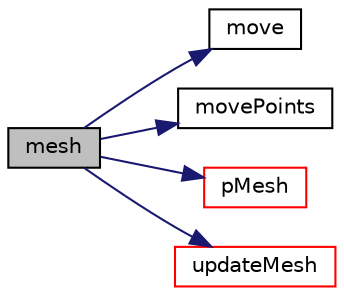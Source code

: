 digraph "mesh"
{
  bgcolor="transparent";
  edge [fontname="Helvetica",fontsize="10",labelfontname="Helvetica",labelfontsize="10"];
  node [fontname="Helvetica",fontsize="10",shape=record];
  rankdir="LR";
  Node1 [label="mesh",height=0.2,width=0.4,color="black", fillcolor="grey75", style="filled", fontcolor="black"];
  Node1 -> Node2 [color="midnightblue",fontsize="10",style="solid",fontname="Helvetica"];
  Node2 [label="move",height=0.2,width=0.4,color="black",URL="$a00717.html#a64b1cbd13b9ebac705eafac7fb32cdd4",tooltip="Move mesh using current pointDisplacement boundary values. "];
  Node1 -> Node3 [color="midnightblue",fontsize="10",style="solid",fontname="Helvetica"];
  Node3 [label="movePoints",height=0.2,width=0.4,color="black",URL="$a00717.html#ab62834098bae1d3887f578c700754f39",tooltip="Update local data for geometry changes. "];
  Node1 -> Node4 [color="midnightblue",fontsize="10",style="solid",fontname="Helvetica"];
  Node4 [label="pMesh",height=0.2,width=0.4,color="red",URL="$a00717.html#a0048db30fcd3bc873cc5036a26f1536c"];
  Node1 -> Node5 [color="midnightblue",fontsize="10",style="solid",fontname="Helvetica"];
  Node5 [label="updateMesh",height=0.2,width=0.4,color="red",URL="$a00717.html#ad57565956fd4064299f4bd3c4eebb1d4",tooltip="Update local data for topology changes. "];
}
